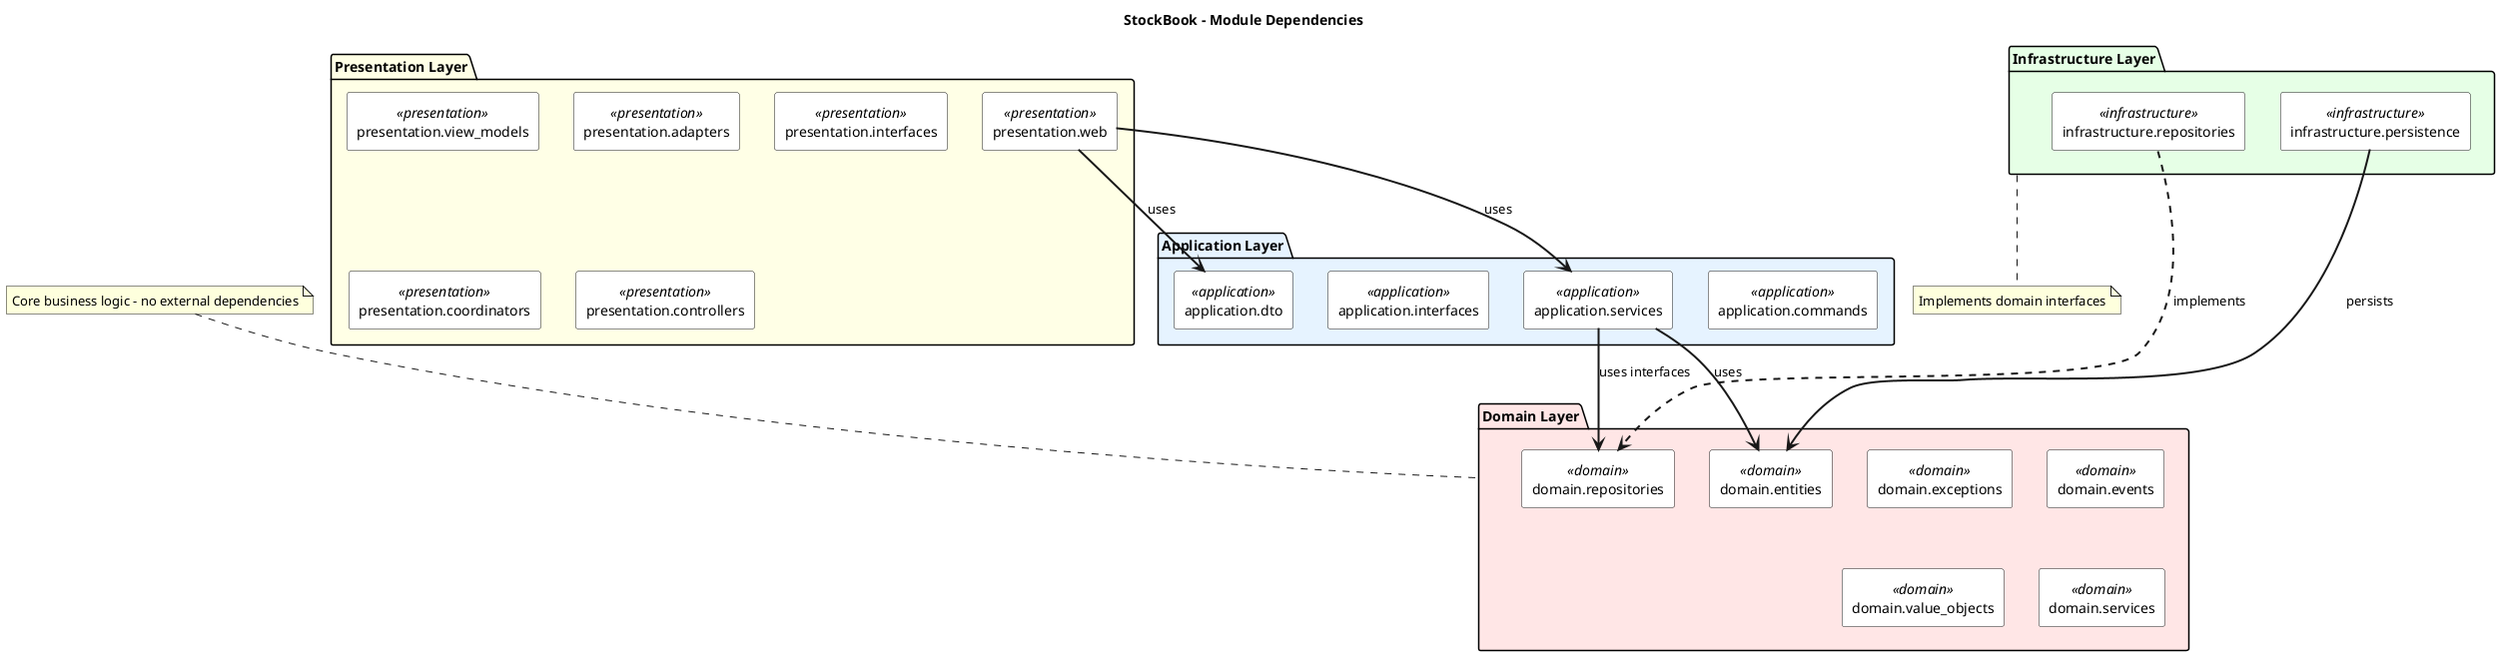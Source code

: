 @startuml 07_module_dependencies
!define MODULE(name,layer,color) rectangle name <<layer>> #color

title StockBook - Module Dependencies

package "Domain Layer" #FFE6E6 {
  MODULE(domain.exceptions, domain, white)
  MODULE(domain.entities, domain, white)
  MODULE(domain.events, domain, white)
  MODULE(domain.value_objects, domain, white)
  MODULE(domain.repositories, domain, white)
  MODULE(domain.services, domain, white)
}

package "Application Layer" #E6F3FF {
  MODULE(application.commands, application, white)
  MODULE(application.dto, application, white)
  MODULE(application.interfaces, application, white)
  MODULE(application.services, application, white)
}

package "Infrastructure Layer" #E6FFE6 {
  MODULE(infrastructure.repositories, infrastructure, white)
  MODULE(infrastructure.persistence, infrastructure, white)
}

package "Presentation Layer" #FFFFE6 {
  MODULE(presentation.view_models, presentation, white)
  MODULE(presentation.adapters, presentation, white)
  MODULE(presentation.interfaces, presentation, white)
  MODULE(presentation.coordinators, presentation, white)
  MODULE(presentation.web, presentation, white)
  MODULE(presentation.controllers, presentation, white)
}

' Key Dependencies
presentation.web -[thickness=2]-> application.services : uses
presentation.web -[thickness=2]-> application.dto : uses
application.services -[thickness=2]-> domain.entities : uses
application.services -[thickness=2]-> domain.repositories : uses interfaces
infrastructure.repositories -[thickness=2]..> domain.repositories : implements
infrastructure.persistence -[thickness=2]-> domain.entities : persists

note top of "Domain Layer" : Core business logic - no external dependencies
note bottom of "Infrastructure Layer" : Implements domain interfaces

@enduml
